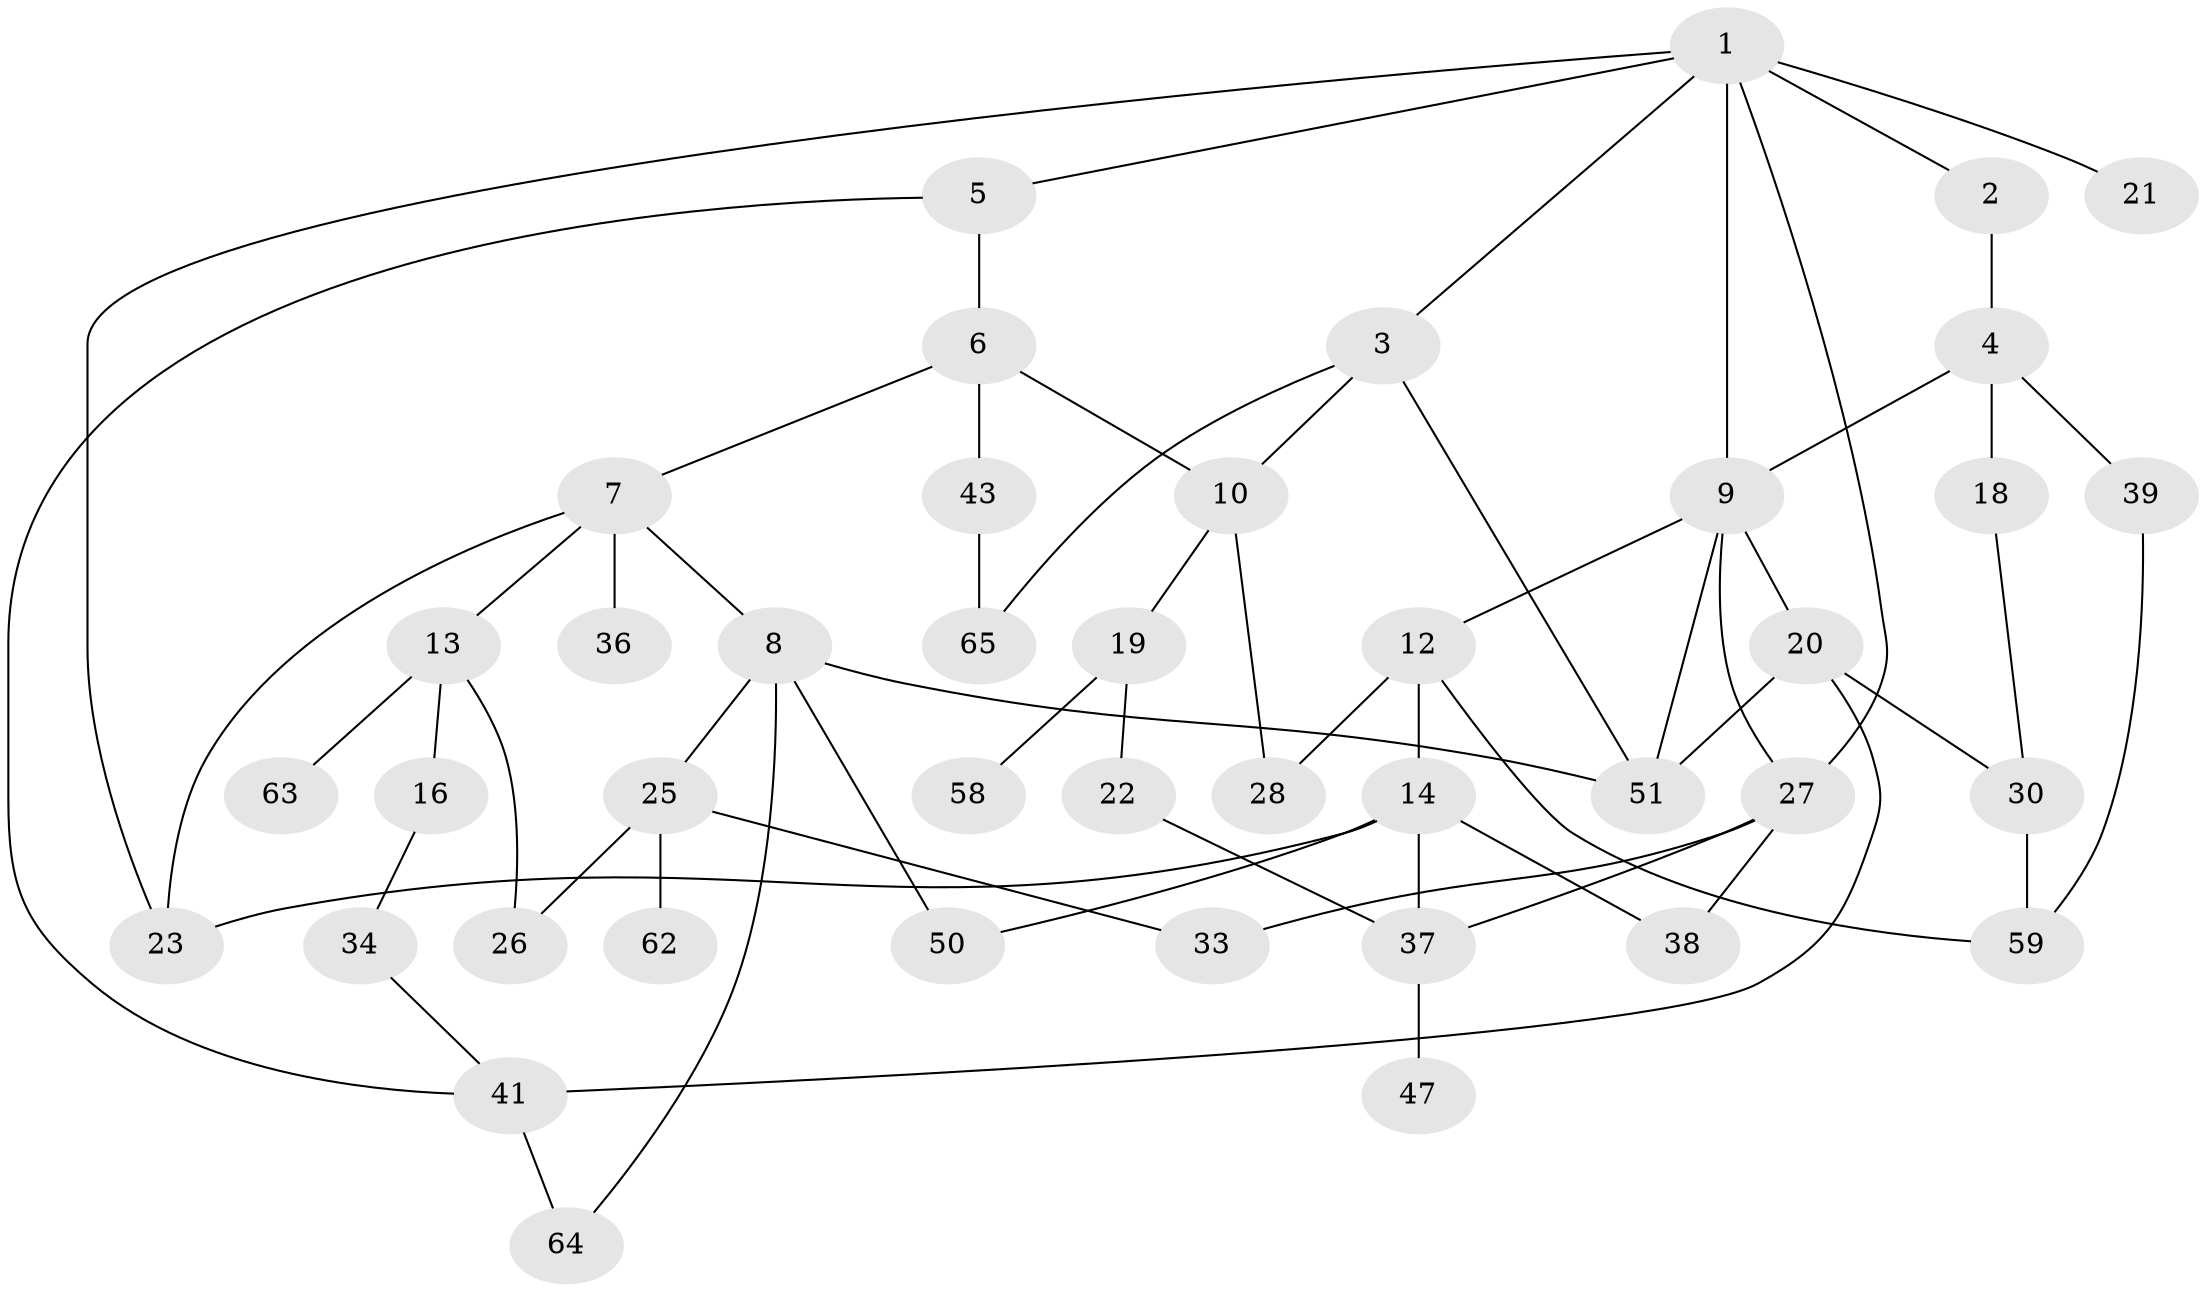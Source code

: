 // Generated by graph-tools (version 1.1) at 2025/23/03/03/25 07:23:35]
// undirected, 42 vertices, 63 edges
graph export_dot {
graph [start="1"]
  node [color=gray90,style=filled];
  1 [super="+15"];
  2 [super="+46"];
  3 [super="+35"];
  4 [super="+60"];
  5 [super="+29"];
  6 [super="+17"];
  7 [super="+11"];
  8 [super="+24"];
  9 [super="+48"];
  10;
  12;
  13 [super="+32"];
  14 [super="+31"];
  16 [super="+54"];
  18 [super="+45"];
  19 [super="+56"];
  20 [super="+44"];
  21;
  22;
  23 [super="+52"];
  25 [super="+55"];
  26;
  27 [super="+53"];
  28 [super="+40"];
  30;
  33;
  34;
  36;
  37 [super="+42"];
  38;
  39;
  41 [super="+49"];
  43;
  47;
  50;
  51 [super="+57"];
  58;
  59 [super="+61"];
  62;
  63;
  64;
  65;
  1 -- 2;
  1 -- 3;
  1 -- 5;
  1 -- 9;
  1 -- 27;
  1 -- 21;
  1 -- 23;
  2 -- 4;
  3 -- 10;
  3 -- 65;
  3 -- 51;
  4 -- 18;
  4 -- 39;
  4 -- 9 [weight=2];
  5 -- 6;
  5 -- 41;
  6 -- 7;
  6 -- 10;
  6 -- 43;
  7 -- 8;
  7 -- 23;
  7 -- 36;
  7 -- 13;
  8 -- 64;
  8 -- 25;
  8 -- 50;
  8 -- 51;
  9 -- 12;
  9 -- 20;
  9 -- 51;
  9 -- 27;
  10 -- 19;
  10 -- 28;
  12 -- 14;
  12 -- 28;
  12 -- 59;
  13 -- 16;
  13 -- 26;
  13 -- 63;
  14 -- 37;
  14 -- 50;
  14 -- 38;
  14 -- 23;
  16 -- 34;
  18 -- 30;
  19 -- 22;
  19 -- 58;
  20 -- 30;
  20 -- 41;
  20 -- 51;
  22 -- 37;
  25 -- 62;
  25 -- 26;
  25 -- 33;
  27 -- 33;
  27 -- 38;
  27 -- 37;
  30 -- 59;
  34 -- 41;
  37 -- 47;
  39 -- 59;
  41 -- 64;
  43 -- 65;
}
